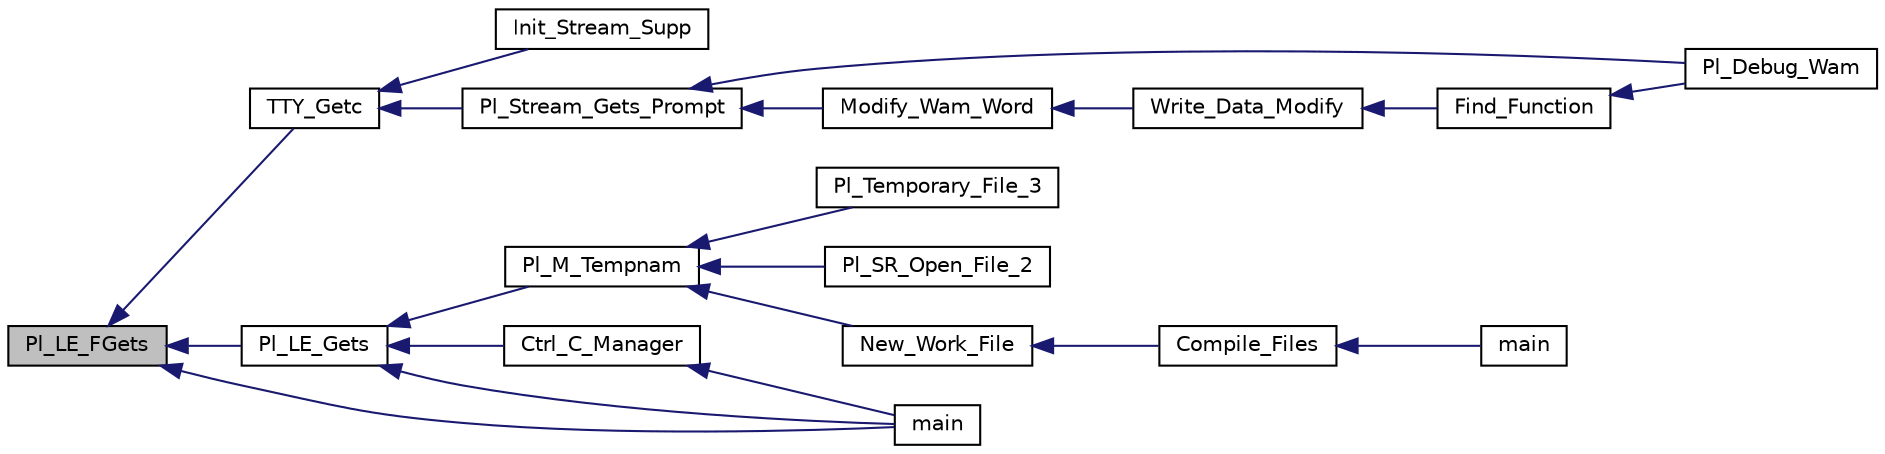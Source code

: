 digraph "Pl_LE_FGets"
{
  edge [fontname="Helvetica",fontsize="10",labelfontname="Helvetica",labelfontsize="10"];
  node [fontname="Helvetica",fontsize="10",shape=record];
  rankdir="LR";
  Node1 [label="Pl_LE_FGets",height=0.2,width=0.4,color="black", fillcolor="grey75", style="filled", fontcolor="black"];
  Node1 -> Node2 [dir="back",color="midnightblue",fontsize="10",style="solid",fontname="Helvetica"];
  Node2 [label="TTY_Getc",height=0.2,width=0.4,color="black", fillcolor="white", style="filled",URL="$stream__supp_8c.html#af724b584a512fb1443bbf02c4ae0d153"];
  Node2 -> Node3 [dir="back",color="midnightblue",fontsize="10",style="solid",fontname="Helvetica"];
  Node3 [label="Init_Stream_Supp",height=0.2,width=0.4,color="black", fillcolor="white", style="filled",URL="$stream__supp_8c.html#a46a2de744d0ab922af4d2edc06e1ac48"];
  Node2 -> Node4 [dir="back",color="midnightblue",fontsize="10",style="solid",fontname="Helvetica"];
  Node4 [label="Pl_Stream_Gets_Prompt",height=0.2,width=0.4,color="black", fillcolor="white", style="filled",URL="$stream__supp_8h.html#a2f93cffadbbe16ff8c57ac78497b9c14"];
  Node4 -> Node5 [dir="back",color="midnightblue",fontsize="10",style="solid",fontname="Helvetica"];
  Node5 [label="Pl_Debug_Wam",height=0.2,width=0.4,color="black", fillcolor="white", style="filled",URL="$debugger__c_8c.html#a11e816a7993314a8e53789bac9a67f53"];
  Node4 -> Node6 [dir="back",color="midnightblue",fontsize="10",style="solid",fontname="Helvetica"];
  Node6 [label="Modify_Wam_Word",height=0.2,width=0.4,color="black", fillcolor="white", style="filled",URL="$debugger__c_8c.html#a038a5ba206b2861a848c62b9ec060b65"];
  Node6 -> Node7 [dir="back",color="midnightblue",fontsize="10",style="solid",fontname="Helvetica"];
  Node7 [label="Write_Data_Modify",height=0.2,width=0.4,color="black", fillcolor="white", style="filled",URL="$debugger__c_8c.html#acf94b4468a0d9f4b6e103f388bb3cb63"];
  Node7 -> Node8 [dir="back",color="midnightblue",fontsize="10",style="solid",fontname="Helvetica"];
  Node8 [label="Find_Function",height=0.2,width=0.4,color="black", fillcolor="white", style="filled",URL="$debugger__c_8c.html#ae03520aa896def6dd036699b888bd0ef"];
  Node8 -> Node5 [dir="back",color="midnightblue",fontsize="10",style="solid",fontname="Helvetica"];
  Node1 -> Node9 [dir="back",color="midnightblue",fontsize="10",style="solid",fontname="Helvetica"];
  Node9 [label="Pl_LE_Gets",height=0.2,width=0.4,color="black", fillcolor="white", style="filled",URL="$linedit_8h.html#aaa0d7627c7e48ff6b19dea876609eaf5"];
  Node9 -> Node10 [dir="back",color="midnightblue",fontsize="10",style="solid",fontname="Helvetica"];
  Node10 [label="Pl_M_Tempnam",height=0.2,width=0.4,color="black", fillcolor="white", style="filled",URL="$machine1_8h.html#a7aa127682707f8916310f0f957ce96e9"];
  Node10 -> Node11 [dir="back",color="midnightblue",fontsize="10",style="solid",fontname="Helvetica"];
  Node11 [label="Pl_Temporary_File_3",height=0.2,width=0.4,color="black", fillcolor="white", style="filled",URL="$os__interf__c_8c.html#a6722c00cc235f3e4a851135bfa315052"];
  Node10 -> Node12 [dir="back",color="midnightblue",fontsize="10",style="solid",fontname="Helvetica"];
  Node12 [label="Pl_SR_Open_File_2",height=0.2,width=0.4,color="black", fillcolor="white", style="filled",URL="$src__rdr__c_8c.html#ae6f2889304119849adebc18b8d5a305e"];
  Node10 -> Node13 [dir="back",color="midnightblue",fontsize="10",style="solid",fontname="Helvetica"];
  Node13 [label="New_Work_File",height=0.2,width=0.4,color="black", fillcolor="white", style="filled",URL="$top__comp_8c.html#ad884a3c78eb6a18d668b910603246cae"];
  Node13 -> Node14 [dir="back",color="midnightblue",fontsize="10",style="solid",fontname="Helvetica"];
  Node14 [label="Compile_Files",height=0.2,width=0.4,color="black", fillcolor="white", style="filled",URL="$top__comp_8c.html#aa6e7332fd3a101bded89f75e707d3333"];
  Node14 -> Node15 [dir="back",color="midnightblue",fontsize="10",style="solid",fontname="Helvetica"];
  Node15 [label="main",height=0.2,width=0.4,color="black", fillcolor="white", style="filled",URL="$top__comp_8c.html#a0ddf1224851353fc92bfbff6f499fa97"];
  Node9 -> Node16 [dir="back",color="midnightblue",fontsize="10",style="solid",fontname="Helvetica"];
  Node16 [label="Ctrl_C_Manager",height=0.2,width=0.4,color="black", fillcolor="white", style="filled",URL="$test__linedit_8c.html#aff54f72a936c24930b5fee97f82033d5"];
  Node16 -> Node17 [dir="back",color="midnightblue",fontsize="10",style="solid",fontname="Helvetica"];
  Node17 [label="main",height=0.2,width=0.4,color="black", fillcolor="white", style="filled",URL="$test__linedit_8c.html#a0ddf1224851353fc92bfbff6f499fa97"];
  Node9 -> Node17 [dir="back",color="midnightblue",fontsize="10",style="solid",fontname="Helvetica"];
  Node1 -> Node17 [dir="back",color="midnightblue",fontsize="10",style="solid",fontname="Helvetica"];
}
